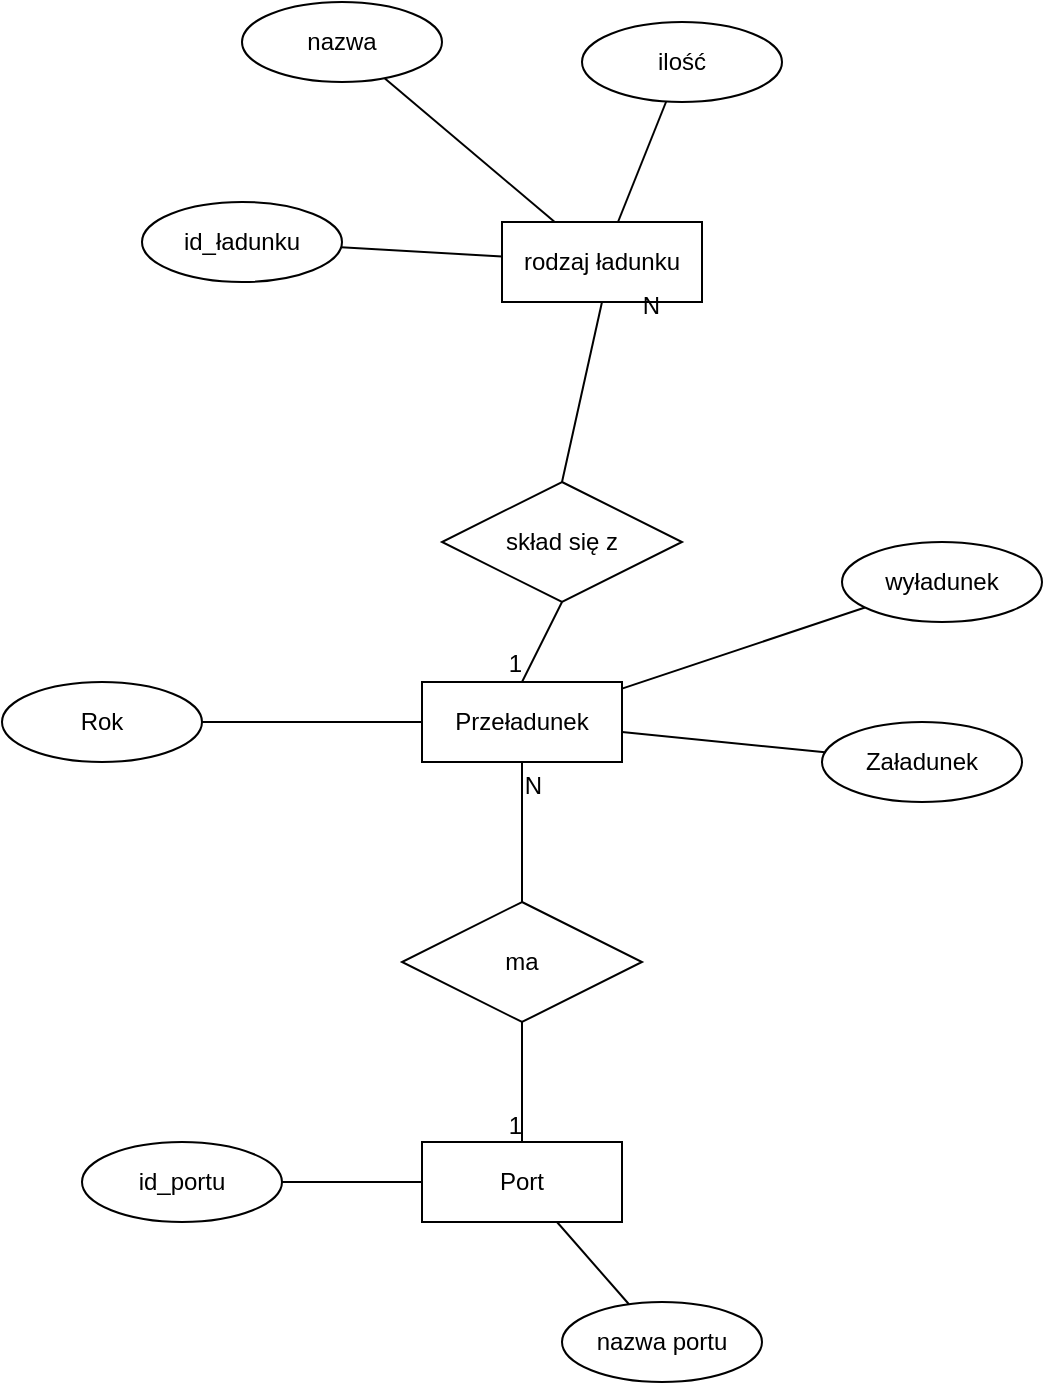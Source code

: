 <mxfile version="13.9.7" type="github">
  <diagram id="tDES6owhoY9OK84MQzlR" name="Page-1">
    <mxGraphModel dx="1422" dy="866" grid="1" gridSize="10" guides="1" tooltips="1" connect="1" arrows="1" fold="1" page="1" pageScale="1" pageWidth="1169" pageHeight="827" math="0" shadow="0">
      <root>
        <mxCell id="0" />
        <mxCell id="1" parent="0" />
        <mxCell id="lAhWVrg0YMu5Evwh2pB1-1" value="Przeładunek" style="whiteSpace=wrap;html=1;align=center;" vertex="1" parent="1">
          <mxGeometry x="360" y="450" width="100" height="40" as="geometry" />
        </mxCell>
        <mxCell id="lAhWVrg0YMu5Evwh2pB1-2" value="Port" style="whiteSpace=wrap;html=1;align=center;" vertex="1" parent="1">
          <mxGeometry x="360" y="680" width="100" height="40" as="geometry" />
        </mxCell>
        <mxCell id="lAhWVrg0YMu5Evwh2pB1-4" value="rodzaj ładunku" style="whiteSpace=wrap;html=1;align=center;" vertex="1" parent="1">
          <mxGeometry x="400" y="220" width="100" height="40" as="geometry" />
        </mxCell>
        <mxCell id="lAhWVrg0YMu5Evwh2pB1-5" value="ma&lt;span style=&quot;color: rgba(0 , 0 , 0 , 0) ; font-family: monospace ; font-size: 0px&quot;&gt;%3CmxGraphModel%3E%3Croot%3E%3CmxCell%20id%3D%220%22%2F%3E%3CmxCell%20id%3D%221%22%20parent%3D%220%22%2F%3E%3CmxCell%20id%3D%222%22%20value%3D%22Attribute%22%20style%3D%22ellipse%3BwhiteSpace%3Dwrap%3Bhtml%3D1%3Balign%3Dcenter%3B%22%20vertex%3D%221%22%20parent%3D%221%22%3E%3CmxGeometry%20x%3D%22160%22%20y%3D%22310%22%20width%3D%22100%22%20height%3D%2240%22%20as%3D%22geometry%22%2F%3E%3C%2FmxCell%3E%3C%2Froot%3E%3C%2FmxGraphModel%3E&lt;/span&gt;" style="shape=rhombus;perimeter=rhombusPerimeter;whiteSpace=wrap;html=1;align=center;" vertex="1" parent="1">
          <mxGeometry x="350" y="560" width="120" height="60" as="geometry" />
        </mxCell>
        <mxCell id="lAhWVrg0YMu5Evwh2pB1-6" value="" style="endArrow=none;html=1;rounded=0;exitX=0.5;exitY=1;exitDx=0;exitDy=0;entryX=0.5;entryY=0;entryDx=0;entryDy=0;" edge="1" parent="1" source="lAhWVrg0YMu5Evwh2pB1-5" target="lAhWVrg0YMu5Evwh2pB1-2">
          <mxGeometry relative="1" as="geometry">
            <mxPoint x="510" y="640" as="sourcePoint" />
            <mxPoint x="670" y="640" as="targetPoint" />
          </mxGeometry>
        </mxCell>
        <mxCell id="lAhWVrg0YMu5Evwh2pB1-7" value="1" style="resizable=0;html=1;align=right;verticalAlign=bottom;" connectable="0" vertex="1" parent="lAhWVrg0YMu5Evwh2pB1-6">
          <mxGeometry x="1" relative="1" as="geometry" />
        </mxCell>
        <mxCell id="lAhWVrg0YMu5Evwh2pB1-8" value="" style="endArrow=none;html=1;rounded=0;exitX=0.5;exitY=0;exitDx=0;exitDy=0;entryX=0.5;entryY=1;entryDx=0;entryDy=0;" edge="1" parent="1" source="lAhWVrg0YMu5Evwh2pB1-5" target="lAhWVrg0YMu5Evwh2pB1-1">
          <mxGeometry relative="1" as="geometry">
            <mxPoint x="600" y="530" as="sourcePoint" />
            <mxPoint x="760" y="530" as="targetPoint" />
          </mxGeometry>
        </mxCell>
        <mxCell id="lAhWVrg0YMu5Evwh2pB1-9" value="N" style="resizable=0;html=1;align=right;verticalAlign=bottom;" connectable="0" vertex="1" parent="lAhWVrg0YMu5Evwh2pB1-8">
          <mxGeometry x="1" relative="1" as="geometry">
            <mxPoint x="10" y="20" as="offset" />
          </mxGeometry>
        </mxCell>
        <mxCell id="lAhWVrg0YMu5Evwh2pB1-10" value="skład się z" style="shape=rhombus;perimeter=rhombusPerimeter;whiteSpace=wrap;html=1;align=center;" vertex="1" parent="1">
          <mxGeometry x="370" y="350" width="120" height="60" as="geometry" />
        </mxCell>
        <mxCell id="lAhWVrg0YMu5Evwh2pB1-12" value="" style="endArrow=none;html=1;rounded=0;exitX=0.5;exitY=1;exitDx=0;exitDy=0;entryX=0.5;entryY=0;entryDx=0;entryDy=0;" edge="1" parent="1" source="lAhWVrg0YMu5Evwh2pB1-10" target="lAhWVrg0YMu5Evwh2pB1-1">
          <mxGeometry relative="1" as="geometry">
            <mxPoint x="510" y="640" as="sourcePoint" />
            <mxPoint x="670" y="640" as="targetPoint" />
          </mxGeometry>
        </mxCell>
        <mxCell id="lAhWVrg0YMu5Evwh2pB1-13" value="1" style="resizable=0;html=1;align=right;verticalAlign=bottom;" connectable="0" vertex="1" parent="lAhWVrg0YMu5Evwh2pB1-12">
          <mxGeometry x="1" relative="1" as="geometry" />
        </mxCell>
        <mxCell id="lAhWVrg0YMu5Evwh2pB1-14" value="" style="endArrow=none;html=1;rounded=0;entryX=0.5;entryY=1;entryDx=0;entryDy=0;exitX=0.5;exitY=0;exitDx=0;exitDy=0;" edge="1" parent="1" source="lAhWVrg0YMu5Evwh2pB1-10" target="lAhWVrg0YMu5Evwh2pB1-4">
          <mxGeometry relative="1" as="geometry">
            <mxPoint x="440" y="370" as="sourcePoint" />
            <mxPoint x="320" y="320" as="targetPoint" />
          </mxGeometry>
        </mxCell>
        <mxCell id="lAhWVrg0YMu5Evwh2pB1-15" value="N" style="resizable=0;html=1;align=right;verticalAlign=bottom;" connectable="0" vertex="1" parent="lAhWVrg0YMu5Evwh2pB1-14">
          <mxGeometry x="1" relative="1" as="geometry">
            <mxPoint x="30" y="10" as="offset" />
          </mxGeometry>
        </mxCell>
        <UserObject label="" id="lAhWVrg0YMu5Evwh2pB1-18">
          <mxCell style="rounded=0;orthogonalLoop=1;jettySize=auto;html=1;endArrow=none;endFill=0;" edge="1" parent="1" source="lAhWVrg0YMu5Evwh2pB1-17" target="lAhWVrg0YMu5Evwh2pB1-4">
            <mxGeometry relative="1" as="geometry" />
          </mxCell>
        </UserObject>
        <mxCell id="lAhWVrg0YMu5Evwh2pB1-17" value="nazwa" style="ellipse;whiteSpace=wrap;html=1;align=center;" vertex="1" parent="1">
          <mxGeometry x="270" y="110" width="100" height="40" as="geometry" />
        </mxCell>
        <mxCell id="lAhWVrg0YMu5Evwh2pB1-22" value="" style="edgeStyle=none;rounded=0;orthogonalLoop=1;jettySize=auto;html=1;endArrow=none;endFill=0;" edge="1" parent="1" source="lAhWVrg0YMu5Evwh2pB1-19" target="lAhWVrg0YMu5Evwh2pB1-4">
          <mxGeometry relative="1" as="geometry" />
        </mxCell>
        <mxCell id="lAhWVrg0YMu5Evwh2pB1-19" value="id_ładunku" style="ellipse;whiteSpace=wrap;html=1;align=center;" vertex="1" parent="1">
          <mxGeometry x="220" y="210" width="100" height="40" as="geometry" />
        </mxCell>
        <mxCell id="lAhWVrg0YMu5Evwh2pB1-21" value="" style="edgeStyle=none;rounded=0;orthogonalLoop=1;jettySize=auto;html=1;endArrow=none;endFill=0;" edge="1" parent="1" source="lAhWVrg0YMu5Evwh2pB1-20" target="lAhWVrg0YMu5Evwh2pB1-4">
          <mxGeometry relative="1" as="geometry" />
        </mxCell>
        <mxCell id="lAhWVrg0YMu5Evwh2pB1-20" value="ilość" style="ellipse;whiteSpace=wrap;html=1;align=center;" vertex="1" parent="1">
          <mxGeometry x="440" y="120" width="100" height="40" as="geometry" />
        </mxCell>
        <mxCell id="lAhWVrg0YMu5Evwh2pB1-24" value="" style="edgeStyle=none;rounded=0;orthogonalLoop=1;jettySize=auto;html=1;endArrow=none;endFill=0;" edge="1" parent="1" source="lAhWVrg0YMu5Evwh2pB1-23" target="lAhWVrg0YMu5Evwh2pB1-2">
          <mxGeometry relative="1" as="geometry" />
        </mxCell>
        <mxCell id="lAhWVrg0YMu5Evwh2pB1-23" value="id_portu" style="ellipse;whiteSpace=wrap;html=1;align=center;" vertex="1" parent="1">
          <mxGeometry x="190" y="680" width="100" height="40" as="geometry" />
        </mxCell>
        <mxCell id="lAhWVrg0YMu5Evwh2pB1-26" value="" style="edgeStyle=none;rounded=0;orthogonalLoop=1;jettySize=auto;html=1;endArrow=none;endFill=0;" edge="1" parent="1" source="lAhWVrg0YMu5Evwh2pB1-25" target="lAhWVrg0YMu5Evwh2pB1-2">
          <mxGeometry relative="1" as="geometry" />
        </mxCell>
        <mxCell id="lAhWVrg0YMu5Evwh2pB1-25" value="nazwa portu" style="ellipse;whiteSpace=wrap;html=1;align=center;" vertex="1" parent="1">
          <mxGeometry x="430" y="760" width="100" height="40" as="geometry" />
        </mxCell>
        <mxCell id="lAhWVrg0YMu5Evwh2pB1-28" value="" style="edgeStyle=none;rounded=0;orthogonalLoop=1;jettySize=auto;html=1;endArrow=none;endFill=0;" edge="1" parent="1" source="lAhWVrg0YMu5Evwh2pB1-27" target="lAhWVrg0YMu5Evwh2pB1-1">
          <mxGeometry relative="1" as="geometry" />
        </mxCell>
        <mxCell id="lAhWVrg0YMu5Evwh2pB1-27" value="Rok" style="ellipse;whiteSpace=wrap;html=1;align=center;" vertex="1" parent="1">
          <mxGeometry x="150" y="450" width="100" height="40" as="geometry" />
        </mxCell>
        <mxCell id="lAhWVrg0YMu5Evwh2pB1-30" value="" style="edgeStyle=none;rounded=0;orthogonalLoop=1;jettySize=auto;html=1;endArrow=none;endFill=0;" edge="1" parent="1" source="lAhWVrg0YMu5Evwh2pB1-29" target="lAhWVrg0YMu5Evwh2pB1-1">
          <mxGeometry relative="1" as="geometry" />
        </mxCell>
        <mxCell id="lAhWVrg0YMu5Evwh2pB1-29" value="wyładunek&lt;span style=&quot;color: rgba(0 , 0 , 0 , 0) ; font-family: monospace ; font-size: 0px&quot;&gt;%3CmxGraphModel%3E%3Croot%3E%3CmxCell%20id%3D%220%22%2F%3E%3CmxCell%20id%3D%221%22%20parent%3D%220%22%2F%3E%3CmxCell%20id%3D%222%22%20value%3D%22Attribute%22%20style%3D%22ellipse%3BwhiteSpace%3Dwrap%3Bhtml%3D1%3Balign%3Dcenter%3B%22%20vertex%3D%221%22%20parent%3D%221%22%3E%3CmxGeometry%20x%3D%22160%22%20y%3D%22310%22%20width%3D%22100%22%20height%3D%2240%22%20as%3D%22geometry%22%2F%3E%3C%2FmxCell%3E%3C%2Froot%3E%3C%2FmxGraphModel%3E&lt;/span&gt;" style="ellipse;whiteSpace=wrap;html=1;align=center;" vertex="1" parent="1">
          <mxGeometry x="570" y="380" width="100" height="40" as="geometry" />
        </mxCell>
        <mxCell id="lAhWVrg0YMu5Evwh2pB1-32" value="" style="edgeStyle=none;rounded=0;orthogonalLoop=1;jettySize=auto;html=1;endArrow=none;endFill=0;" edge="1" parent="1" source="lAhWVrg0YMu5Evwh2pB1-31" target="lAhWVrg0YMu5Evwh2pB1-1">
          <mxGeometry relative="1" as="geometry" />
        </mxCell>
        <mxCell id="lAhWVrg0YMu5Evwh2pB1-31" value="Załadunek" style="ellipse;whiteSpace=wrap;html=1;align=center;" vertex="1" parent="1">
          <mxGeometry x="560" y="470" width="100" height="40" as="geometry" />
        </mxCell>
      </root>
    </mxGraphModel>
  </diagram>
</mxfile>
